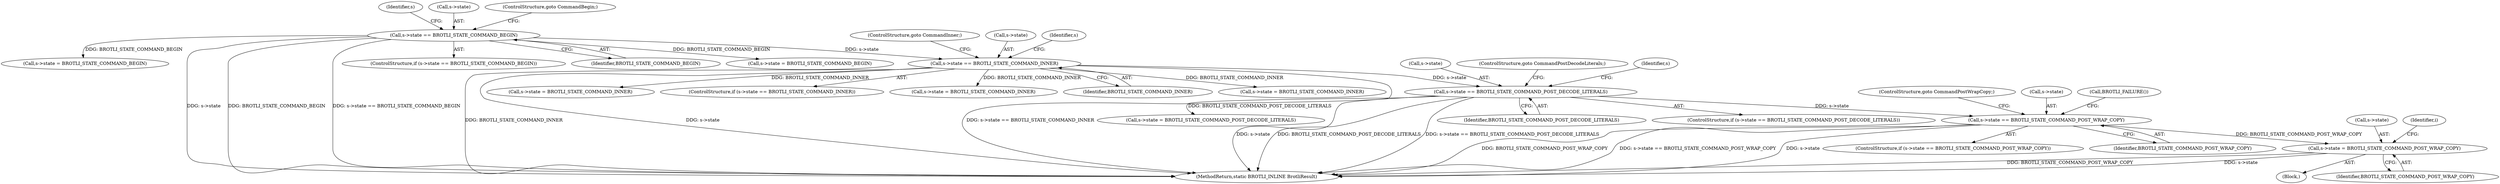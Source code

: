 digraph "0_Chrome_7716418a27d561ee295a99f11fd3865580748de2@pointer" {
"1001100" [label="(Call,s->state = BROTLI_STATE_COMMAND_POST_WRAP_COPY)"];
"1000190" [label="(Call,s->state == BROTLI_STATE_COMMAND_POST_WRAP_COPY)"];
"1000181" [label="(Call,s->state == BROTLI_STATE_COMMAND_POST_DECODE_LITERALS)"];
"1000172" [label="(Call,s->state == BROTLI_STATE_COMMAND_INNER)"];
"1000163" [label="(Call,s->state == BROTLI_STATE_COMMAND_BEGIN)"];
"1000189" [label="(ControlStructure,if (s->state == BROTLI_STATE_COMMAND_POST_WRAP_COPY))"];
"1000182" [label="(Call,s->state)"];
"1000302" [label="(Call,s->state = BROTLI_STATE_COMMAND_INNER)"];
"1000163" [label="(Call,s->state == BROTLI_STATE_COMMAND_BEGIN)"];
"1001101" [label="(Call,s->state)"];
"1000167" [label="(Identifier,BROTLI_STATE_COMMAND_BEGIN)"];
"1000180" [label="(ControlStructure,if (s->state == BROTLI_STATE_COMMAND_POST_DECODE_LITERALS))"];
"1000194" [label="(Identifier,BROTLI_STATE_COMMAND_POST_WRAP_COPY)"];
"1000196" [label="(ControlStructure,goto CommandPostWrapCopy;)"];
"1000205" [label="(Call,s->state = BROTLI_STATE_COMMAND_BEGIN)"];
"1000174" [label="(Identifier,s)"];
"1000178" [label="(ControlStructure,goto CommandInner;)"];
"1000191" [label="(Call,s->state)"];
"1001100" [label="(Call,s->state = BROTLI_STATE_COMMAND_POST_WRAP_COPY)"];
"1001108" [label="(Identifier,i)"];
"1000190" [label="(Call,s->state == BROTLI_STATE_COMMAND_POST_WRAP_COPY)"];
"1000173" [label="(Call,s->state)"];
"1001104" [label="(Identifier,BROTLI_STATE_COMMAND_POST_WRAP_COPY)"];
"1000176" [label="(Identifier,BROTLI_STATE_COMMAND_INNER)"];
"1000187" [label="(ControlStructure,goto CommandPostDecodeLiterals;)"];
"1000459" [label="(Call,s->state = BROTLI_STATE_COMMAND_INNER)"];
"1000200" [label="(Call,BROTLI_FAILURE())"];
"1000610" [label="(Call,s->state = BROTLI_STATE_COMMAND_POST_DECODE_LITERALS)"];
"1000172" [label="(Call,s->state == BROTLI_STATE_COMMAND_INNER)"];
"1000192" [label="(Identifier,s)"];
"1000183" [label="(Identifier,s)"];
"1000217" [label="(Call,s->state = BROTLI_STATE_COMMAND_BEGIN)"];
"1001174" [label="(MethodReturn,static BROTLI_INLINE BrotliResult)"];
"1000185" [label="(Identifier,BROTLI_STATE_COMMAND_POST_DECODE_LITERALS)"];
"1000181" [label="(Call,s->state == BROTLI_STATE_COMMAND_POST_DECODE_LITERALS)"];
"1000271" [label="(Call,s->state = BROTLI_STATE_COMMAND_INNER)"];
"1000171" [label="(ControlStructure,if (s->state == BROTLI_STATE_COMMAND_INNER))"];
"1000122" [label="(Block,)"];
"1000164" [label="(Call,s->state)"];
"1000162" [label="(ControlStructure,if (s->state == BROTLI_STATE_COMMAND_BEGIN))"];
"1000169" [label="(ControlStructure,goto CommandBegin;)"];
"1001100" -> "1000122"  [label="AST: "];
"1001100" -> "1001104"  [label="CFG: "];
"1001101" -> "1001100"  [label="AST: "];
"1001104" -> "1001100"  [label="AST: "];
"1001108" -> "1001100"  [label="CFG: "];
"1001100" -> "1001174"  [label="DDG: BROTLI_STATE_COMMAND_POST_WRAP_COPY"];
"1001100" -> "1001174"  [label="DDG: s->state"];
"1000190" -> "1001100"  [label="DDG: BROTLI_STATE_COMMAND_POST_WRAP_COPY"];
"1000190" -> "1000189"  [label="AST: "];
"1000190" -> "1000194"  [label="CFG: "];
"1000191" -> "1000190"  [label="AST: "];
"1000194" -> "1000190"  [label="AST: "];
"1000196" -> "1000190"  [label="CFG: "];
"1000200" -> "1000190"  [label="CFG: "];
"1000190" -> "1001174"  [label="DDG: BROTLI_STATE_COMMAND_POST_WRAP_COPY"];
"1000190" -> "1001174"  [label="DDG: s->state == BROTLI_STATE_COMMAND_POST_WRAP_COPY"];
"1000190" -> "1001174"  [label="DDG: s->state"];
"1000181" -> "1000190"  [label="DDG: s->state"];
"1000181" -> "1000180"  [label="AST: "];
"1000181" -> "1000185"  [label="CFG: "];
"1000182" -> "1000181"  [label="AST: "];
"1000185" -> "1000181"  [label="AST: "];
"1000187" -> "1000181"  [label="CFG: "];
"1000192" -> "1000181"  [label="CFG: "];
"1000181" -> "1001174"  [label="DDG: s->state"];
"1000181" -> "1001174"  [label="DDG: BROTLI_STATE_COMMAND_POST_DECODE_LITERALS"];
"1000181" -> "1001174"  [label="DDG: s->state == BROTLI_STATE_COMMAND_POST_DECODE_LITERALS"];
"1000172" -> "1000181"  [label="DDG: s->state"];
"1000181" -> "1000610"  [label="DDG: BROTLI_STATE_COMMAND_POST_DECODE_LITERALS"];
"1000172" -> "1000171"  [label="AST: "];
"1000172" -> "1000176"  [label="CFG: "];
"1000173" -> "1000172"  [label="AST: "];
"1000176" -> "1000172"  [label="AST: "];
"1000178" -> "1000172"  [label="CFG: "];
"1000183" -> "1000172"  [label="CFG: "];
"1000172" -> "1001174"  [label="DDG: s->state == BROTLI_STATE_COMMAND_INNER"];
"1000172" -> "1001174"  [label="DDG: BROTLI_STATE_COMMAND_INNER"];
"1000172" -> "1001174"  [label="DDG: s->state"];
"1000163" -> "1000172"  [label="DDG: s->state"];
"1000172" -> "1000271"  [label="DDG: BROTLI_STATE_COMMAND_INNER"];
"1000172" -> "1000302"  [label="DDG: BROTLI_STATE_COMMAND_INNER"];
"1000172" -> "1000459"  [label="DDG: BROTLI_STATE_COMMAND_INNER"];
"1000163" -> "1000162"  [label="AST: "];
"1000163" -> "1000167"  [label="CFG: "];
"1000164" -> "1000163"  [label="AST: "];
"1000167" -> "1000163"  [label="AST: "];
"1000169" -> "1000163"  [label="CFG: "];
"1000174" -> "1000163"  [label="CFG: "];
"1000163" -> "1001174"  [label="DDG: s->state"];
"1000163" -> "1001174"  [label="DDG: BROTLI_STATE_COMMAND_BEGIN"];
"1000163" -> "1001174"  [label="DDG: s->state == BROTLI_STATE_COMMAND_BEGIN"];
"1000163" -> "1000205"  [label="DDG: BROTLI_STATE_COMMAND_BEGIN"];
"1000163" -> "1000217"  [label="DDG: BROTLI_STATE_COMMAND_BEGIN"];
}
